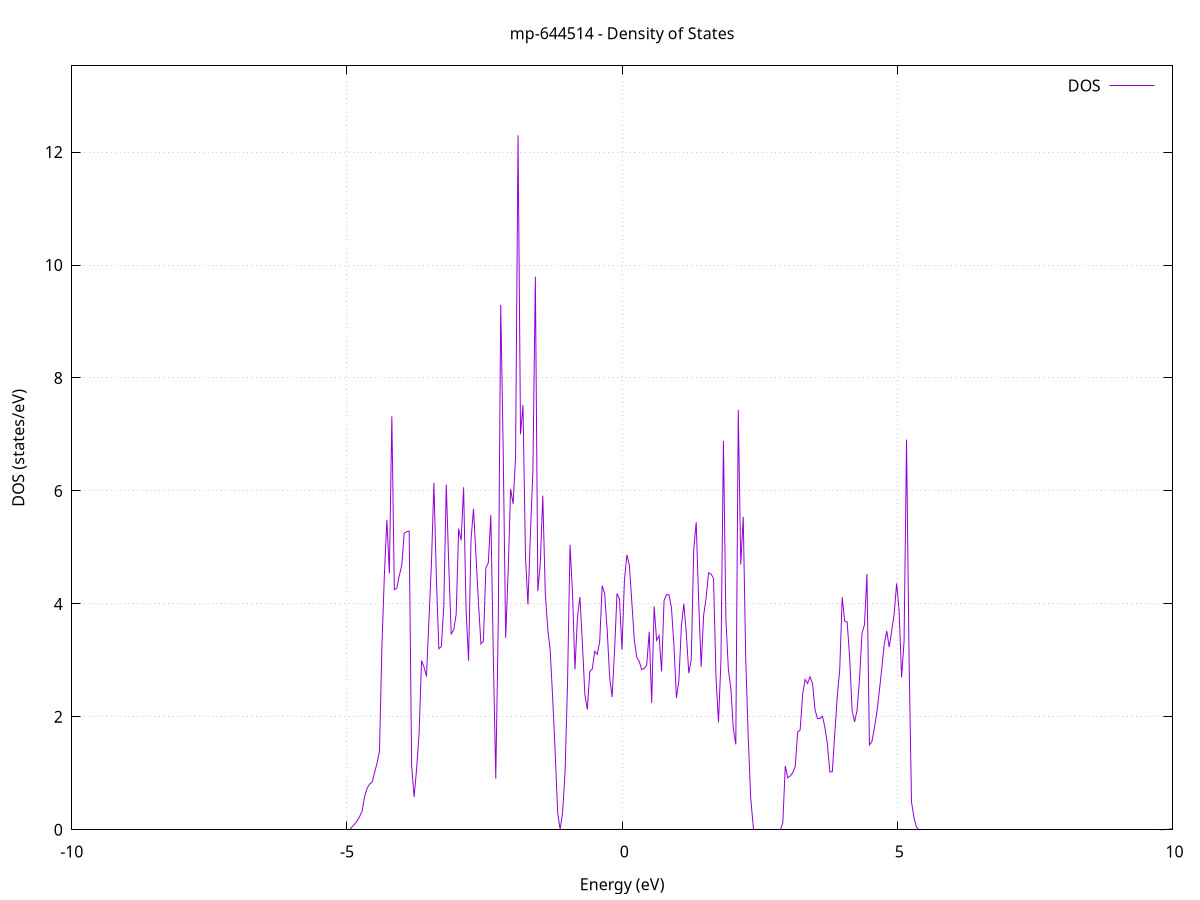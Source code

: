 set title 'mp-644514 - Density of States'
set xlabel 'Energy (eV)'
set ylabel 'DOS (states/eV)'
set grid
set xrange [-10:10]
set yrange [0:13.527]
set xzeroaxis lt -1
set terminal png size 800,600
set output 'mp-644514_dos_gnuplot.png'
plot '-' using 1:2 with lines title 'DOS'
-52.429400 0.000000
-52.384500 0.000000
-52.339500 0.000000
-52.294600 0.000000
-52.249600 0.000000
-52.204600 0.000000
-52.159700 0.000000
-52.114700 0.000000
-52.069700 0.000000
-52.024800 0.000000
-51.979800 0.000000
-51.934900 0.000000
-51.889900 0.000000
-51.844900 0.000000
-51.800000 0.000000
-51.755000 0.000000
-51.710000 0.000000
-51.665100 0.000000
-51.620100 0.000000
-51.575200 0.000000
-51.530200 0.000000
-51.485200 0.000000
-51.440300 0.000000
-51.395300 0.000000
-51.350300 0.000000
-51.305400 0.000000
-51.260400 0.000000
-51.215500 0.000000
-51.170500 0.000000
-51.125500 0.000000
-51.080600 0.000000
-51.035600 0.000000
-50.990600 0.000000
-50.945700 0.000000
-50.900700 0.000000
-50.855800 0.000000
-50.810800 0.000000
-50.765800 0.000000
-50.720900 0.000000
-50.675900 0.000000
-50.630900 0.000000
-50.586000 0.000000
-50.541000 0.000000
-50.496100 0.000000
-50.451100 0.000000
-50.406100 0.000000
-50.361200 0.000000
-50.316200 0.000000
-50.271200 0.000000
-50.226300 0.000000
-50.181300 0.000000
-50.136400 0.000000
-50.091400 0.000000
-50.046400 0.000000
-50.001500 0.000000
-49.956500 0.000000
-49.911500 0.000000
-49.866600 0.000000
-49.821600 0.000000
-49.776700 0.000000
-49.731700 0.000000
-49.686700 0.000000
-49.641800 0.000000
-49.596800 0.000000
-49.551800 0.000000
-49.506900 0.000000
-49.461900 0.000000
-49.417000 0.000000
-49.372000 0.000000
-49.327000 0.000000
-49.282100 0.000000
-49.237100 0.000000
-49.192100 0.000000
-49.147200 0.000000
-49.102200 0.000000
-49.057300 0.000000
-49.012300 0.000000
-48.967300 0.000000
-48.922400 0.000000
-48.877400 0.000000
-48.832400 0.000000
-48.787500 0.000000
-48.742500 0.000000
-48.697600 0.000000
-48.652600 0.000000
-48.607600 0.000000
-48.562700 0.000000
-48.517700 0.000000
-48.472700 0.000000
-48.427800 0.000000
-48.382800 0.000000
-48.337900 9.014100
-48.292900 14.490200
-48.247900 59.432500
-48.203000 136.843500
-48.158000 0.000000
-48.113000 0.000000
-48.068100 0.000000
-48.023100 0.000000
-47.978100 0.000000
-47.933200 0.000000
-47.888200 0.000000
-47.843300 0.000000
-47.798300 0.000000
-47.753300 0.000000
-47.708400 0.000000
-47.663400 0.000000
-47.618400 0.000000
-47.573500 0.000000
-47.528500 0.000000
-47.483600 0.000000
-47.438600 0.000000
-47.393600 0.000000
-47.348700 0.000000
-47.303700 0.000000
-47.258700 0.000000
-47.213800 0.000000
-47.168800 0.000000
-47.123900 0.000000
-47.078900 0.000000
-47.033900 0.000000
-46.989000 0.000000
-46.944000 0.000000
-46.899000 0.000000
-46.854100 0.000000
-46.809100 0.000000
-46.764200 0.000000
-46.719200 0.000000
-46.674200 0.000000
-46.629300 0.000000
-46.584300 0.000000
-46.539300 0.000000
-46.494400 0.000000
-46.449400 0.000000
-46.404500 0.000000
-46.359500 0.000000
-46.314500 0.000000
-46.269600 0.000000
-46.224600 0.000000
-46.179600 0.000000
-46.134700 0.000000
-46.089700 0.000000
-46.044800 0.000000
-45.999800 0.000000
-45.954800 0.000000
-45.909900 0.000000
-45.864900 0.000000
-45.819900 0.000000
-45.775000 0.000000
-45.730000 0.000000
-45.685100 0.000000
-45.640100 0.000000
-45.595100 0.000000
-45.550200 0.000000
-45.505200 0.000000
-45.460200 0.000000
-45.415300 0.000000
-45.370300 0.000000
-45.325400 0.000000
-45.280400 0.000000
-45.235400 0.000000
-45.190500 0.000000
-45.145500 0.000000
-45.100500 0.000000
-45.055600 0.000000
-45.010600 0.000000
-44.965700 0.000000
-44.920700 0.000000
-44.875700 0.000000
-44.830800 0.000000
-44.785800 0.000000
-44.740800 0.000000
-44.695900 0.000000
-44.650900 0.000000
-44.606000 0.000000
-44.561000 0.000000
-44.516000 0.000000
-44.471100 0.000000
-44.426100 0.000000
-44.381100 0.000000
-44.336200 0.000000
-44.291200 0.000000
-44.246300 0.000000
-44.201300 0.000000
-44.156300 0.000000
-44.111400 0.000000
-44.066400 0.000000
-44.021400 0.000000
-43.976500 0.000000
-43.931500 0.000000
-43.886600 0.000000
-43.841600 0.000000
-43.796600 0.000000
-43.751700 0.000000
-43.706700 0.000000
-43.661700 0.000000
-43.616800 0.000000
-43.571800 0.000000
-43.526900 0.000000
-43.481900 0.000000
-43.436900 0.000000
-43.392000 0.000000
-43.347000 0.000000
-43.302000 0.000000
-43.257100 0.000000
-43.212100 0.000000
-43.167200 0.000000
-43.122200 0.000000
-43.077200 0.000000
-43.032300 0.000000
-42.987300 0.000000
-42.942300 0.000000
-42.897400 0.000000
-42.852400 0.000000
-42.807500 0.000000
-42.762500 0.000000
-42.717500 0.000000
-42.672600 0.000000
-42.627600 0.000000
-42.582600 0.000000
-42.537700 0.000000
-42.492700 0.000000
-42.447800 0.000000
-42.402800 0.000000
-42.357800 0.000000
-42.312900 0.000000
-42.267900 0.000000
-42.222900 0.000000
-42.178000 0.000000
-42.133000 0.000000
-42.088000 0.000000
-42.043100 0.000000
-41.998100 0.000000
-41.953200 0.000000
-41.908200 0.000000
-41.863200 0.000000
-41.818300 0.000000
-41.773300 0.000000
-41.728300 0.000000
-41.683400 0.000000
-41.638400 0.000000
-41.593500 0.000000
-41.548500 0.000000
-41.503500 0.000000
-41.458600 0.000000
-41.413600 0.000000
-41.368600 0.000000
-41.323700 0.000000
-41.278700 0.000000
-41.233800 0.000000
-41.188800 0.000000
-41.143800 0.000000
-41.098900 0.000000
-41.053900 0.000000
-41.008900 0.000000
-40.964000 0.000000
-40.919000 0.000000
-40.874100 0.000000
-40.829100 0.000000
-40.784100 0.000000
-40.739200 0.000000
-40.694200 0.000000
-40.649200 0.000000
-40.604300 0.000000
-40.559300 0.000000
-40.514400 0.000000
-40.469400 0.000000
-40.424400 0.000000
-40.379500 0.000000
-40.334500 0.000000
-40.289500 0.000000
-40.244600 0.000000
-40.199600 0.000000
-40.154700 0.000000
-40.109700 0.000000
-40.064700 0.000000
-40.019800 0.000000
-39.974800 0.000000
-39.929800 0.000000
-39.884900 0.000000
-39.839900 0.000000
-39.795000 0.000000
-39.750000 0.000000
-39.705000 0.000000
-39.660100 0.000000
-39.615100 0.000000
-39.570100 0.000000
-39.525200 0.000000
-39.480200 0.000000
-39.435300 0.000000
-39.390300 0.000000
-39.345300 0.000000
-39.300400 0.000000
-39.255400 0.000000
-39.210400 0.000000
-39.165500 0.000000
-39.120500 0.000000
-39.075600 0.000000
-39.030600 0.000000
-38.985600 0.000000
-38.940700 0.000000
-38.895700 0.000000
-38.850700 0.000000
-38.805800 0.000000
-38.760800 0.000000
-38.715900 0.000000
-38.670900 0.000000
-38.625900 0.000000
-38.581000 0.000000
-38.536000 0.000000
-38.491000 0.000000
-38.446100 0.000000
-38.401100 0.000000
-38.356200 0.000000
-38.311200 0.000000
-38.266200 0.000000
-38.221300 0.000000
-38.176300 0.000000
-38.131300 0.000000
-38.086400 0.000000
-38.041400 0.000000
-37.996500 0.000000
-37.951500 0.000000
-37.906500 0.000000
-37.861600 0.000000
-37.816600 0.000000
-37.771600 0.000000
-37.726700 0.000000
-37.681700 0.000000
-37.636800 0.000000
-37.591800 0.000000
-37.546800 0.000000
-37.501900 0.000000
-37.456900 0.000000
-37.411900 0.000000
-37.367000 0.000000
-37.322000 0.000000
-37.277100 0.000000
-37.232100 0.000000
-37.187100 0.000000
-37.142200 0.000000
-37.097200 0.000000
-37.052200 0.000000
-37.007300 0.000000
-36.962300 0.000000
-36.917400 0.000000
-36.872400 0.000000
-36.827400 0.000000
-36.782500 0.000000
-36.737500 0.000000
-36.692500 0.000000
-36.647600 0.000000
-36.602600 0.000000
-36.557700 0.000000
-36.512700 0.000000
-36.467700 0.000000
-36.422800 0.000000
-36.377800 0.000000
-36.332800 0.000000
-36.287900 0.000000
-36.242900 0.000000
-36.198000 0.000000
-36.153000 0.000000
-36.108000 0.000000
-36.063100 0.000000
-36.018100 0.000000
-35.973100 0.000000
-35.928200 0.000000
-35.883200 0.000000
-35.838200 0.000000
-35.793300 0.000000
-35.748300 0.000000
-35.703400 0.000000
-35.658400 0.000000
-35.613400 0.000000
-35.568500 0.000000
-35.523500 0.000000
-35.478500 0.000000
-35.433600 0.000000
-35.388600 0.000000
-35.343700 0.000000
-35.298700 0.000000
-35.253700 0.000000
-35.208800 0.000000
-35.163800 0.000000
-35.118800 0.000000
-35.073900 0.000000
-35.028900 0.000000
-34.984000 0.000000
-34.939000 0.000000
-34.894000 0.000000
-34.849100 0.000000
-34.804100 0.000000
-34.759100 0.000000
-34.714200 0.000000
-34.669200 0.000000
-34.624300 0.000000
-34.579300 0.000000
-34.534300 0.000000
-34.489400 0.000000
-34.444400 0.000000
-34.399400 0.000000
-34.354500 0.000000
-34.309500 0.000000
-34.264600 0.000000
-34.219600 0.000000
-34.174600 0.000000
-34.129700 0.000000
-34.084700 0.000000
-34.039700 0.000000
-33.994800 0.000000
-33.949800 0.000000
-33.904900 0.000000
-33.859900 0.000000
-33.814900 0.000000
-33.770000 0.000000
-33.725000 0.000000
-33.680000 0.000000
-33.635100 0.000000
-33.590100 0.000000
-33.545200 0.000000
-33.500200 0.000000
-33.455200 0.000000
-33.410300 0.000000
-33.365300 0.000000
-33.320300 0.000000
-33.275400 0.000000
-33.230400 0.000000
-33.185500 0.000000
-33.140500 0.000000
-33.095500 0.000000
-33.050600 0.000000
-33.005600 0.000000
-32.960600 0.000000
-32.915700 0.000000
-32.870700 0.000000
-32.825800 0.000000
-32.780800 0.000000
-32.735800 0.000000
-32.690900 0.000000
-32.645900 0.000000
-32.600900 0.000000
-32.556000 0.000000
-32.511000 0.000000
-32.466100 0.000000
-32.421100 0.000000
-32.376100 0.000000
-32.331200 0.000000
-32.286200 0.000000
-32.241200 0.000000
-32.196300 0.000000
-32.151300 0.000000
-32.106400 0.000000
-32.061400 0.000000
-32.016400 0.000000
-31.971500 0.000000
-31.926500 0.000000
-31.881500 0.000000
-31.836600 0.000000
-31.791600 0.000000
-31.746700 0.000000
-31.701700 0.000000
-31.656700 0.000000
-31.611800 0.000000
-31.566800 0.000000
-31.521800 0.000000
-31.476900 0.000000
-31.431900 0.000000
-31.387000 0.000000
-31.342000 0.000000
-31.297000 0.000000
-31.252100 0.000000
-31.207100 0.000000
-31.162100 0.000000
-31.117200 0.000000
-31.072200 0.000000
-31.027300 0.000000
-30.982300 0.000000
-30.937300 0.000000
-30.892400 0.000000
-30.847400 0.000000
-30.802400 0.000000
-30.757500 0.000000
-30.712500 0.000000
-30.667600 0.000000
-30.622600 0.000000
-30.577600 0.000000
-30.532700 0.000000
-30.487700 0.000000
-30.442700 0.000000
-30.397800 0.000000
-30.352800 0.000000
-30.307900 0.000000
-30.262900 0.000000
-30.217900 0.000000
-30.173000 0.000000
-30.128000 0.000000
-30.083000 0.000000
-30.038100 0.000000
-29.993100 0.000000
-29.948100 0.000000
-29.903200 0.000000
-29.858200 0.000000
-29.813300 0.000000
-29.768300 0.000000
-29.723300 0.000000
-29.678400 0.000000
-29.633400 0.000000
-29.588400 0.000000
-29.543500 0.000000
-29.498500 0.000000
-29.453600 0.000000
-29.408600 0.000000
-29.363600 0.000000
-29.318700 0.000000
-29.273700 0.000000
-29.228700 0.000000
-29.183800 0.000000
-29.138800 0.000000
-29.093900 0.000000
-29.048900 0.000000
-29.003900 0.000000
-28.959000 0.000000
-28.914000 0.000000
-28.869000 0.000000
-28.824100 0.000000
-28.779100 0.000000
-28.734200 0.000000
-28.689200 0.000000
-28.644200 0.000000
-28.599300 0.000000
-28.554300 0.000000
-28.509300 0.000000
-28.464400 0.000000
-28.419400 0.000000
-28.374500 0.000000
-28.329500 0.000000
-28.284500 0.000000
-28.239600 0.000000
-28.194600 0.000000
-28.149600 0.000000
-28.104700 0.000000
-28.059700 0.000000
-28.014800 0.000000
-27.969800 0.000000
-27.924800 0.000000
-27.879900 0.000000
-27.834900 0.000000
-27.789900 0.000000
-27.745000 0.000000
-27.700000 0.000000
-27.655100 0.000000
-27.610100 0.000000
-27.565100 0.000000
-27.520200 0.000000
-27.475200 0.000000
-27.430200 0.000000
-27.385300 0.000000
-27.340300 0.000000
-27.295400 0.000000
-27.250400 0.000000
-27.205400 0.000000
-27.160500 0.000000
-27.115500 0.000000
-27.070500 0.000000
-27.025600 0.000000
-26.980600 0.000000
-26.935700 0.000000
-26.890700 0.000000
-26.845700 0.000000
-26.800800 0.000000
-26.755800 0.000000
-26.710800 0.000000
-26.665900 0.000000
-26.620900 0.000000
-26.576000 0.000000
-26.531000 0.000000
-26.486000 0.000000
-26.441100 0.000000
-26.396100 0.000000
-26.351100 0.000000
-26.306200 0.000000
-26.261200 0.000000
-26.216300 0.000000
-26.171300 0.000000
-26.126300 0.000000
-26.081400 0.000000
-26.036400 0.000000
-25.991400 0.000000
-25.946500 0.000000
-25.901500 0.000000
-25.856600 0.000000
-25.811600 0.000000
-25.766600 0.000000
-25.721700 0.000000
-25.676700 0.000000
-25.631700 0.000000
-25.586800 0.000000
-25.541800 0.000000
-25.496900 0.000000
-25.451900 0.000000
-25.406900 0.000000
-25.362000 0.000000
-25.317000 0.000000
-25.272000 0.000000
-25.227100 0.000000
-25.182100 0.000000
-25.137200 0.000000
-25.092200 0.000000
-25.047200 0.000000
-25.002300 0.000000
-24.957300 0.000000
-24.912300 0.000000
-24.867400 0.000000
-24.822400 0.000000
-24.777500 0.000000
-24.732500 0.000000
-24.687500 0.000000
-24.642600 0.000000
-24.597600 0.000000
-24.552600 0.000000
-24.507700 0.000000
-24.462700 0.000000
-24.417800 0.000000
-24.372800 0.000000
-24.327800 0.000000
-24.282900 0.000000
-24.237900 0.000000
-24.192900 0.000000
-24.148000 0.000000
-24.103000 0.000000
-24.058000 0.000000
-24.013100 0.000000
-23.968100 0.000000
-23.923200 0.000000
-23.878200 0.000000
-23.833200 0.000000
-23.788300 0.000000
-23.743300 0.000000
-23.698300 0.000000
-23.653400 0.000000
-23.608400 0.000000
-23.563500 0.000000
-23.518500 0.000000
-23.473500 0.000000
-23.428600 0.000000
-23.383600 0.000000
-23.338600 0.000000
-23.293700 0.000000
-23.248700 0.000000
-23.203800 0.000000
-23.158800 0.000000
-23.113800 0.000000
-23.068900 0.000000
-23.023900 0.000000
-22.978900 0.000000
-22.934000 0.000000
-22.889000 0.000000
-22.844100 0.000000
-22.799100 0.000000
-22.754100 0.000000
-22.709200 0.000000
-22.664200 0.000000
-22.619200 0.000000
-22.574300 0.000000
-22.529300 0.000000
-22.484400 0.000000
-22.439400 0.000000
-22.394400 0.000000
-22.349500 0.000000
-22.304500 0.000000
-22.259500 0.000000
-22.214600 0.000000
-22.169600 0.000000
-22.124700 0.000000
-22.079700 0.000000
-22.034700 0.000000
-21.989800 0.000000
-21.944800 0.000000
-21.899800 0.000000
-21.854900 0.000000
-21.809900 0.000000
-21.765000 0.000000
-21.720000 0.000000
-21.675000 0.000000
-21.630100 0.000000
-21.585100 0.000000
-21.540100 0.000000
-21.495200 0.000000
-21.450200 0.000000
-21.405300 0.000000
-21.360300 0.000000
-21.315300 0.000000
-21.270400 0.000000
-21.225400 0.000000
-21.180400 0.000000
-21.135500 0.000000
-21.090500 0.000000
-21.045600 0.000000
-21.000600 0.000000
-20.955600 0.000000
-20.910700 0.000000
-20.865700 0.000000
-20.820700 0.000000
-20.775800 0.000000
-20.730800 0.000000
-20.685900 0.000000
-20.640900 0.000000
-20.595900 0.000000
-20.551000 0.000000
-20.506000 0.000000
-20.461000 0.000000
-20.416100 0.000000
-20.371100 0.000000
-20.326200 0.000000
-20.281200 0.000000
-20.236200 0.000000
-20.191300 0.000000
-20.146300 0.000000
-20.101300 0.000000
-20.056400 0.000000
-20.011400 0.000000
-19.966500 0.000000
-19.921500 0.000000
-19.876500 0.000000
-19.831600 0.000000
-19.786600 0.000000
-19.741600 0.000000
-19.696700 0.000000
-19.651700 0.000000
-19.606800 0.000000
-19.561800 0.000000
-19.516800 0.000000
-19.471900 0.000000
-19.426900 0.000000
-19.381900 0.000000
-19.337000 0.000000
-19.292000 0.000000
-19.247100 0.000000
-19.202100 0.000000
-19.157100 0.000000
-19.112200 0.000000
-19.067200 0.000000
-19.022200 0.000000
-18.977300 0.000000
-18.932300 0.000000
-18.887400 0.000000
-18.842400 0.000000
-18.797400 0.000000
-18.752500 0.000000
-18.707500 0.000000
-18.662500 0.000000
-18.617600 0.000000
-18.572600 0.000000
-18.527700 0.000000
-18.482700 0.000000
-18.437700 0.000000
-18.392800 0.000000
-18.347800 0.000000
-18.302800 0.000000
-18.257900 0.000000
-18.212900 0.000000
-18.167900 0.000000
-18.123000 0.000000
-18.078000 0.000000
-18.033100 0.000000
-17.988100 0.000000
-17.943100 0.000000
-17.898200 0.000000
-17.853200 0.000000
-17.808200 0.000000
-17.763300 0.000000
-17.718300 0.000000
-17.673400 0.000000
-17.628400 0.000000
-17.583400 0.000000
-17.538500 0.000000
-17.493500 0.000000
-17.448500 0.000000
-17.403600 0.000000
-17.358600 0.000000
-17.313700 0.000000
-17.268700 0.000000
-17.223700 0.000000
-17.178800 0.000000
-17.133800 0.000000
-17.088800 0.000000
-17.043900 0.000000
-16.998900 0.000000
-16.954000 0.000000
-16.909000 0.000000
-16.864000 0.000000
-16.819100 0.000000
-16.774100 0.000000
-16.729100 0.000000
-16.684200 0.000000
-16.639200 0.000000
-16.594300 0.000000
-16.549300 0.000000
-16.504300 0.000000
-16.459400 0.025200
-16.414400 0.127700
-16.369400 0.222300
-16.324500 0.329300
-16.279500 0.445000
-16.234600 0.623300
-16.189600 0.770800
-16.144600 0.947400
-16.099700 1.113000
-16.054700 1.186100
-16.009700 1.124200
-15.964800 1.050300
-15.919800 1.062400
-15.874900 1.031500
-15.829900 0.990100
-15.784900 0.941400
-15.740000 1.022200
-15.695000 1.119300
-15.650000 1.248800
-15.605100 1.502300
-15.560100 1.745600
-15.515200 1.843500
-15.470200 1.897700
-15.425200 1.903800
-15.380300 1.895300
-15.335300 2.935300
-15.290300 2.789500
-15.245400 2.356600
-15.200400 1.920000
-15.155500 1.949000
-15.110500 2.219200
-15.065500 2.750800
-15.020600 3.460900
-14.975600 3.690000
-14.930600 3.922800
-14.885700 2.692900
-14.840700 4.169700
-14.795800 0.837300
-14.750800 2.692300
-14.705800 6.855200
-14.660900 12.521600
-14.615900 13.102800
-14.570900 12.263000
-14.526000 10.369900
-14.481000 4.728000
-14.436100 2.267200
-14.391100 0.498600
-14.346100 0.000000
-14.301200 0.000000
-14.256200 0.000000
-14.211200 0.000000
-14.166300 0.000000
-14.121300 0.000000
-14.076400 0.000000
-14.031400 0.000000
-13.986400 0.000000
-13.941500 0.000000
-13.896500 0.000000
-13.851500 0.000000
-13.806600 0.000000
-13.761600 0.000000
-13.716700 0.000000
-13.671700 0.000000
-13.626700 0.000000
-13.581800 0.000000
-13.536800 0.000000
-13.491800 0.000000
-13.446900 0.000000
-13.401900 0.000000
-13.357000 0.000000
-13.312000 0.000000
-13.267000 0.000000
-13.222100 0.000000
-13.177100 0.000000
-13.132100 0.000000
-13.087200 0.000000
-13.042200 0.000000
-12.997300 0.000000
-12.952300 0.000000
-12.907300 0.000000
-12.862400 0.000000
-12.817400 0.000000
-12.772400 0.000000
-12.727500 0.000000
-12.682500 0.000000
-12.637600 0.000000
-12.592600 0.000000
-12.547600 0.000000
-12.502700 0.000000
-12.457700 0.000000
-12.412700 0.000000
-12.367800 0.000000
-12.322800 0.000000
-12.277900 0.000000
-12.232900 0.000000
-12.187900 0.000000
-12.143000 0.000000
-12.098000 0.000000
-12.053000 0.000000
-12.008100 0.000000
-11.963100 0.000000
-11.918100 0.000000
-11.873200 0.000000
-11.828200 0.000000
-11.783300 0.000000
-11.738300 0.000000
-11.693300 0.000000
-11.648400 0.000000
-11.603400 0.000000
-11.558400 0.000000
-11.513500 0.000000
-11.468500 0.000000
-11.423600 0.000000
-11.378600 0.000000
-11.333600 0.000000
-11.288700 0.000000
-11.243700 0.000000
-11.198700 0.000000
-11.153800 0.000000
-11.108800 0.000000
-11.063900 0.000000
-11.018900 0.000000
-10.973900 0.000000
-10.929000 0.000000
-10.884000 0.000000
-10.839000 0.000000
-10.794100 0.000000
-10.749100 0.000000
-10.704200 0.000000
-10.659200 0.000000
-10.614200 0.000000
-10.569300 0.000000
-10.524300 0.000000
-10.479300 0.000000
-10.434400 0.000000
-10.389400 0.000000
-10.344500 0.000000
-10.299500 0.000000
-10.254500 0.000000
-10.209600 0.000000
-10.164600 0.000000
-10.119600 0.000000
-10.074700 0.000000
-10.029700 0.000000
-9.984800 0.000000
-9.939800 0.000000
-9.894800 0.000000
-9.849900 0.000000
-9.804900 0.000000
-9.759900 0.000000
-9.715000 0.000000
-9.670000 0.000000
-9.625100 0.000000
-9.580100 0.000000
-9.535100 0.000000
-9.490200 0.000000
-9.445200 0.000000
-9.400200 0.000000
-9.355300 0.000000
-9.310300 0.000000
-9.265400 0.000000
-9.220400 0.000000
-9.175400 0.000000
-9.130500 0.000000
-9.085500 0.000000
-9.040500 0.000000
-8.995600 0.000000
-8.950600 0.000000
-8.905700 0.000000
-8.860700 0.000000
-8.815700 0.000000
-8.770800 0.000000
-8.725800 0.000000
-8.680800 0.000000
-8.635900 0.000000
-8.590900 0.000000
-8.546000 0.000000
-8.501000 0.000000
-8.456000 0.000000
-8.411100 0.000000
-8.366100 0.000000
-8.321100 0.000000
-8.276200 0.000000
-8.231200 0.000000
-8.186300 0.000000
-8.141300 0.000000
-8.096300 0.000000
-8.051400 0.000000
-8.006400 0.000000
-7.961400 0.000000
-7.916500 0.000000
-7.871500 0.000000
-7.826600 0.000000
-7.781600 0.000000
-7.736600 0.000000
-7.691700 0.000000
-7.646700 0.000000
-7.601700 0.000000
-7.556800 0.000000
-7.511800 0.000000
-7.466900 0.000000
-7.421900 0.000000
-7.376900 0.000000
-7.332000 0.000000
-7.287000 0.000000
-7.242000 0.000000
-7.197100 0.000000
-7.152100 0.000000
-7.107200 0.000000
-7.062200 0.000000
-7.017200 0.000000
-6.972300 0.000000
-6.927300 0.000000
-6.882300 0.000000
-6.837400 0.000000
-6.792400 0.000000
-6.747500 0.000000
-6.702500 0.000000
-6.657500 0.000000
-6.612600 0.000000
-6.567600 0.000000
-6.522600 0.000000
-6.477700 0.000000
-6.432700 0.000000
-6.387800 0.000000
-6.342800 0.000000
-6.297800 0.000000
-6.252900 0.000000
-6.207900 0.000000
-6.162900 0.000000
-6.118000 0.000000
-6.073000 0.000000
-6.028000 0.000000
-5.983100 0.000000
-5.938100 0.000000
-5.893200 0.000000
-5.848200 0.000000
-5.803200 0.000000
-5.758300 0.000000
-5.713300 0.000000
-5.668300 0.000000
-5.623400 0.000000
-5.578400 0.000000
-5.533500 0.000000
-5.488500 0.000000
-5.443500 0.000000
-5.398600 0.000000
-5.353600 0.000000
-5.308600 0.000000
-5.263700 0.000000
-5.218700 0.000000
-5.173800 0.000000
-5.128800 0.000000
-5.083800 0.000000
-5.038900 0.000000
-4.993900 0.000000
-4.948900 0.001700
-4.904000 0.057400
-4.859000 0.103400
-4.814100 0.161100
-4.769100 0.234800
-4.724100 0.333400
-4.679200 0.587200
-4.634200 0.733800
-4.589200 0.809300
-4.544300 0.841300
-4.499300 1.008900
-4.454400 1.177800
-4.409400 1.387800
-4.364400 3.272600
-4.319500 4.532600
-4.274500 5.488100
-4.229500 4.540100
-4.184600 7.321400
-4.139600 4.251000
-4.094700 4.276200
-4.049700 4.498800
-4.004700 4.683300
-3.959800 5.251500
-3.914800 5.279400
-3.869800 5.287900
-3.824900 1.131000
-3.779900 0.582200
-3.735000 1.071400
-3.690000 1.695800
-3.645000 2.995700
-3.600100 2.882100
-3.555100 2.716400
-3.510100 3.726300
-3.465200 4.708200
-3.420200 6.142000
-3.375300 4.453000
-3.330300 3.206000
-3.285300 3.244400
-3.240400 3.970900
-3.195400 6.111500
-3.150400 4.688100
-3.105500 3.470300
-3.060500 3.537200
-3.015600 3.815700
-2.970600 5.332700
-2.925600 5.122900
-2.880700 6.063400
-2.835700 3.890000
-2.790700 2.994500
-2.745800 5.139900
-2.700800 5.681800
-2.655900 4.851900
-2.610900 4.025700
-2.565900 3.291300
-2.521000 3.341100
-2.476000 4.637500
-2.431000 4.731000
-2.386100 5.572200
-2.341100 3.089800
-2.296200 0.907900
-2.251200 3.642000
-2.206200 9.294300
-2.161300 6.726200
-2.116300 3.398800
-2.071300 4.562500
-2.026400 6.033900
-1.981400 5.771000
-1.936500 6.599000
-1.891500 12.297100
-1.846500 7.003200
-1.801600 7.521500
-1.756600 4.841100
-1.711600 3.988400
-1.666700 5.238800
-1.621700 6.356100
-1.576800 9.793700
-1.531800 4.226800
-1.486800 4.725200
-1.441900 5.917000
-1.396900 4.200400
-1.351900 3.559300
-1.307000 3.169300
-1.262000 2.329800
-1.217100 1.375100
-1.172100 0.310900
-1.127100 0.006700
-1.082200 0.298300
-1.037200 1.024500
-0.992200 2.592300
-0.947300 5.046400
-0.902300 4.204600
-0.857400 2.838700
-0.812400 3.760700
-0.767400 4.122600
-0.722500 3.310400
-0.677500 2.397000
-0.632500 2.129400
-0.587600 2.802300
-0.542600 2.848200
-0.497700 3.161900
-0.452700 3.106300
-0.407700 3.332100
-0.362800 4.324300
-0.317800 4.178800
-0.272800 3.553900
-0.227900 2.714000
-0.182900 2.351600
-0.137900 3.172300
-0.093000 4.185400
-0.048000 4.082800
-0.003100 3.190000
0.041900 4.426800
0.086900 4.869900
0.131800 4.678100
0.176800 4.020500
0.221800 3.351800
0.266700 3.052600
0.311700 2.976100
0.356600 2.836300
0.401600 2.857300
0.446600 2.915400
0.491500 3.506900
0.536500 2.248500
0.581500 3.955100
0.626400 3.353400
0.671400 3.439800
0.716300 2.802500
0.761300 4.057000
0.806300 4.163400
0.851200 4.160200
0.896200 3.930400
0.941200 3.261700
0.986100 2.335400
1.031100 2.641500
1.076000 3.602700
1.121000 4.000400
1.166000 3.477400
1.210900 2.772000
1.255900 3.011400
1.300900 4.960100
1.345800 5.445700
1.390800 4.038200
1.435700 2.886900
1.480700 3.798700
1.525700 4.107600
1.570600 4.549200
1.615600 4.528700
1.660600 4.451700
1.705500 2.702300
1.750500 1.900900
1.795400 2.997800
1.840400 6.887100
1.885400 3.725000
1.930300 2.837800
1.975300 2.498200
2.020300 1.787600
2.065200 1.511800
2.110200 7.430500
2.155100 4.697600
2.200100 5.541800
2.245100 3.048700
2.290000 1.665700
2.335000 0.572600
2.380000 0.000000
2.424900 0.000000
2.469900 0.000000
2.514800 0.000000
2.559800 0.000000
2.604800 0.000000
2.649700 0.000000
2.694700 0.000000
2.739700 0.000000
2.784600 0.000000
2.829600 0.000000
2.874500 0.000000
2.919500 0.128800
2.964500 1.131500
3.009400 0.918600
3.054400 0.953400
3.099400 1.010300
3.144300 1.118700
3.189300 1.728800
3.234200 1.767900
3.279200 2.391800
3.324200 2.660900
3.369100 2.590500
3.414100 2.709500
3.459100 2.591600
3.504000 2.130100
3.549000 1.970800
3.593900 1.968300
3.638900 2.012500
3.683900 1.814200
3.728800 1.522000
3.773800 1.022100
3.818800 1.028900
3.863700 1.705200
3.908700 2.362900
3.953600 2.838600
3.998600 4.118400
4.043600 3.696800
4.088500 3.678500
4.133500 3.059400
4.178500 2.113900
4.223400 1.910300
4.268400 2.114900
4.313300 2.671400
4.358300 3.479800
4.403300 3.630900
4.448200 4.531700
4.493200 1.502700
4.538200 1.562200
4.583100 1.799300
4.628100 2.080500
4.673000 2.453800
4.718000 2.865500
4.763000 3.284800
4.807900 3.522300
4.852900 3.232700
4.897900 3.528300
4.942800 3.821500
4.987800 4.363200
5.032700 3.876400
5.077700 2.700400
5.122700 3.337200
5.167600 6.908700
5.212600 3.084300
5.257600 0.493700
5.302500 0.214400
5.347500 0.048300
5.392400 0.000800
5.437400 0.000000
5.482400 0.000000
5.527300 0.000000
5.572300 0.000000
5.617300 0.000000
5.662200 0.000000
5.707200 0.000000
5.752100 0.000000
5.797100 0.000000
5.842100 0.000000
5.887000 0.000000
5.932000 0.000000
5.977000 0.000000
6.021900 0.000000
6.066900 0.000000
6.111900 0.000000
6.156800 0.000000
6.201800 0.000000
6.246700 0.000000
6.291700 0.000000
6.336700 0.000000
6.381600 0.000000
6.426600 0.000000
6.471600 0.000000
6.516500 0.000000
6.561500 0.000000
6.606400 0.000000
6.651400 0.000000
6.696400 0.000000
6.741300 0.000000
6.786300 0.000000
6.831300 0.000000
6.876200 0.000000
6.921200 0.000000
6.966100 0.000000
7.011100 0.000000
7.056100 0.000000
7.101000 0.000000
7.146000 0.000000
7.191000 0.000000
7.235900 0.000000
7.280900 0.000000
7.325800 0.000000
7.370800 0.000000
7.415800 0.000000
7.460700 0.000000
7.505700 0.000000
7.550700 0.000000
7.595600 0.000000
7.640600 0.000000
7.685500 0.000000
7.730500 0.000000
7.775500 0.000000
7.820400 0.000000
7.865400 0.000000
7.910400 0.000000
7.955300 0.000000
8.000300 0.000000
8.045200 0.000000
8.090200 0.000000
8.135200 0.000000
8.180100 0.000000
8.225100 0.000000
8.270100 0.000000
8.315000 0.000000
8.360000 0.000000
8.404900 0.000000
8.449900 0.000000
8.494900 0.000000
8.539800 0.000000
8.584800 0.000000
8.629800 0.000000
8.674700 0.000000
8.719700 0.000000
8.764600 0.000000
8.809600 0.000000
8.854600 0.000000
8.899500 0.000000
8.944500 0.000000
8.989500 0.000000
9.034400 0.000000
9.079400 0.000000
9.124300 0.000000
9.169300 0.000000
9.214300 0.000000
9.259200 0.000000
9.304200 0.000000
9.349200 0.000000
9.394100 0.000000
9.439100 0.000000
9.484000 0.000000
9.529000 0.000000
9.574000 0.000000
9.618900 0.000000
9.663900 0.000000
9.708900 0.000000
9.753800 0.000000
9.798800 0.000600
9.843700 0.002600
9.888700 0.005900
9.933700 0.010500
9.978600 0.016400
10.023600 0.022800
10.068600 0.029100
10.113500 0.035000
10.158500 0.040700
10.203400 0.046200
10.248400 0.051700
10.293400 0.057400
10.338300 0.063300
10.383300 0.069500
10.428300 0.075900
10.473200 0.082600
10.518200 0.089500
10.563100 0.096700
10.608100 0.103900
10.653100 0.111300
10.698000 0.121300
10.743000 0.131400
10.788000 0.141400
10.832900 0.150500
10.877900 0.158500
10.922800 0.165600
10.967800 0.172800
11.012800 0.179900
11.057700 0.187000
11.102700 0.193400
11.147700 0.197700
11.192600 0.201800
11.237600 0.205700
11.282500 0.210000
11.327500 0.214200
11.372500 0.218100
11.417400 0.221700
11.462400 0.225200
11.507400 0.228800
11.552300 0.240900
11.597300 0.254700
11.642200 0.266300
11.687200 0.277000
11.732200 0.286900
11.777100 0.296400
11.822100 0.305900
11.867100 0.315600
11.912000 0.325400
11.957000 0.335400
12.002000 0.345500
12.046900 0.355500
12.091900 0.365300
12.136800 0.374500
12.181800 0.383500
12.226800 0.392300
12.271700 0.401100
12.316700 0.410900
12.361700 0.422300
12.406600 0.435400
12.451600 0.450300
12.496500 0.467100
12.541500 0.485700
12.586500 0.504000
12.631400 0.522700
12.676400 0.541800
12.721400 0.561100
12.766300 0.591700
12.811300 0.611600
12.856200 0.632100
12.901200 0.650100
12.946200 0.661900
12.991100 0.668900
13.036100 0.674900
13.081100 0.680000
13.126000 0.683900
13.171000 0.688600
13.215900 0.707200
13.260900 0.732300
13.305900 0.768100
13.350800 0.824700
13.395800 0.881400
13.440800 0.936900
13.485700 0.985700
13.530700 1.213100
13.575600 1.653100
13.620600 1.957000
13.665600 1.680900
13.710500 1.632800
13.755500 1.561800
13.800500 1.481800
13.845400 1.425900
13.890400 1.403800
13.935300 1.399400
13.980300 1.375400
14.025300 1.308800
14.070200 1.266600
14.115200 1.290800
14.160200 1.358800
14.205100 1.543000
14.250100 1.723000
14.295000 1.774500
14.340000 1.842700
14.385000 1.819100
14.429900 1.755300
14.474900 1.761600
14.519900 1.832500
14.564800 1.764600
14.609800 1.594900
14.654700 1.499900
14.699700 1.401200
14.744700 1.349900
14.789600 1.311600
14.834600 1.287800
14.879600 1.278700
14.924500 1.276200
14.969500 1.282700
15.014400 1.310000
15.059400 1.358300
15.104400 1.443500
15.149300 1.579100
15.194300 1.696200
15.239300 1.830100
15.284200 1.838000
15.329200 1.802200
15.374100 1.777700
15.419100 1.800900
15.464100 1.839400
15.509000 1.726500
15.554000 1.699000
15.599000 2.012600
15.643900 1.976300
15.688900 2.056400
15.733800 2.060400
15.778800 1.994900
15.823800 1.841300
15.868700 1.491500
15.913700 1.437800
15.958700 1.460900
16.003600 1.460400
16.048600 1.427600
16.093500 1.383300
16.138500 1.295300
16.183500 1.248100
16.228400 1.208800
16.273400 1.152100
16.318400 1.119300
16.363300 1.126600
16.408300 1.067400
16.453200 1.000300
16.498200 0.730200
16.543200 0.545800
16.588100 0.531300
16.633100 0.621900
16.678100 0.779400
16.723000 0.810800
16.768000 0.646100
16.812900 0.014600
16.857900 0.000000
16.902900 1.077400
16.947800 2.137200
16.992800 2.914200
17.037800 4.475800
17.082700 5.995200
17.127700 4.347100
17.172600 3.212300
17.217600 3.403000
17.262600 4.423100
17.307500 2.381200
17.352500 3.268300
17.397500 3.559800
17.442400 3.104800
17.487400 3.539900
17.532300 2.871300
17.577300 2.717300
17.622300 2.720400
17.667200 2.226400
17.712200 2.211400
17.757200 3.078300
17.802100 2.912100
17.847100 2.618100
17.892100 1.990200
17.937000 2.654800
17.982000 3.075000
18.026900 3.772800
18.071900 3.953300
18.116900 3.361700
18.161800 2.709900
18.206800 2.299600
18.251800 2.236200
18.296700 2.256100
18.341700 2.435000
18.386600 2.623600
18.431600 2.674200
18.476600 2.415000
18.521500 3.904500
18.566500 4.121700
18.611500 3.445800
18.656400 2.348300
18.701400 2.258800
18.746300 2.314600
18.791300 2.567800
18.836300 2.985300
18.881200 2.660500
18.926200 2.603900
18.971200 2.524200
19.016100 2.444400
19.061100 1.994900
19.106000 1.838800
19.151000 1.770900
19.196000 1.743100
19.240900 1.728600
19.285900 1.716600
19.330900 1.960300
19.375800 2.136000
19.420800 1.806300
19.465700 1.629900
19.510700 1.611300
19.555700 1.599400
19.600600 1.617000
19.645600 1.628500
19.690600 1.613500
19.735500 1.570900
19.780500 1.516500
19.825400 1.540200
19.870400 1.597200
19.915400 1.679600
19.960300 1.518800
20.005300 1.410300
20.050300 1.343600
20.095200 1.290000
20.140200 1.279000
20.185100 1.307000
20.230100 1.561600
20.275100 1.745300
20.320000 1.707300
20.365000 1.719000
20.410000 1.714400
20.454900 1.611100
20.499900 1.566300
20.544800 1.497500
20.589800 1.454500
20.634800 1.452000
20.679700 1.448700
20.724700 1.458700
20.769700 1.460000
20.814600 1.459900
20.859600 1.450500
20.904500 1.422100
20.949500 1.437800
20.994500 1.478900
21.039400 1.518000
21.084400 1.550100
21.129400 1.586600
21.174300 1.639000
21.219300 1.587400
21.264200 1.482900
21.309200 1.392300
21.354200 1.363900
21.399100 1.379700
21.444100 1.482300
21.489100 1.849900
21.534000 2.428100
21.579000 2.982100
21.623900 2.445600
21.668900 2.255600
21.713900 1.950500
21.758800 1.659200
21.803800 1.576000
21.848800 1.554200
21.893700 1.581000
21.938700 1.614000
21.983600 1.646200
22.028600 1.708000
22.073600 1.776100
22.118500 1.714300
22.163500 1.601500
22.208500 1.490900
22.253400 1.439700
22.298400 1.385300
22.343300 1.334900
22.388300 1.293200
22.433300 1.256100
22.478200 1.200000
22.523200 1.171500
22.568200 1.165900
22.613100 1.183100
22.658100 1.201700
22.703000 1.209900
22.748000 1.216000
22.793000 1.266100
22.837900 1.299100
22.882900 1.311800
22.927900 1.353500
22.972800 1.287900
23.017800 1.186000
23.062700 1.026400
23.107700 0.921800
23.152700 0.872600
23.197600 0.821100
23.242600 0.768300
23.287600 0.711000
23.332500 0.714800
23.377500 0.739100
23.422400 0.767700
23.467400 0.800200
23.512400 0.901100
23.557300 1.032000
23.602300 1.162700
23.647300 1.241200
23.692200 1.325400
23.737200 1.467000
23.782200 1.543300
23.827100 1.544700
23.872100 1.485800
23.917000 1.493900
23.962000 1.510700
24.007000 1.495300
24.051900 1.525100
24.096900 1.591300
24.141900 1.774100
24.186800 1.819300
24.231800 1.638200
24.276700 1.442600
24.321700 1.313800
24.366700 1.150300
24.411600 1.169500
24.456600 1.265200
24.501600 1.404200
24.546500 1.510900
24.591500 1.646200
24.636400 1.806300
24.681400 1.994900
24.726400 2.196800
24.771300 2.320100
24.816300 2.222600
24.861300 1.705100
24.906200 1.523800
24.951200 1.338800
24.996100 1.245700
25.041100 1.206600
25.086100 1.180900
25.131000 1.213500
25.176000 1.248500
25.221000 1.266800
25.265900 1.304600
25.310900 1.326300
25.355800 1.341700
25.400800 1.399700
25.445800 1.450900
25.490700 1.528600
25.535700 1.659800
25.580700 1.817300
25.625600 1.869900
25.670600 1.717500
25.715500 1.676900
25.760500 1.687300
25.805500 1.832700
25.850400 1.982300
25.895400 2.180600
25.940400 1.905400
25.985300 1.679800
26.030300 1.627800
26.075200 1.936200
26.120200 2.142600
26.165200 1.890000
26.210100 1.892400
26.255100 1.879100
26.300100 1.779200
26.345000 1.625200
26.390000 1.904200
26.434900 1.902800
26.479900 1.592100
26.524900 1.477100
26.569800 1.451600
26.614800 1.491700
26.659800 1.530600
26.704700 1.578900
26.749700 1.609300
26.794600 1.601400
26.839600 1.588200
26.884600 1.542400
26.929500 1.500300
26.974500 1.448600
27.019500 1.377700
27.064400 1.311300
27.109400 1.387200
27.154300 1.491400
27.199300 1.473400
27.244300 1.471200
27.289200 1.394600
27.334200 1.221600
27.379200 1.185100
27.424100 1.308900
27.469100 1.424600
27.514000 1.498400
27.559000 1.598100
27.604000 1.668100
27.648900 1.689600
27.693900 1.592300
27.738900 1.582600
27.783800 1.638700
27.828800 1.736300
27.873700 1.756600
27.918700 1.621400
27.963700 1.530600
28.008600 1.458000
28.053600 1.391800
28.098600 1.362600
28.143500 1.406100
28.188500 1.470000
28.233400 1.425000
28.278400 1.262100
28.323400 1.295500
28.368300 1.284900
28.413300 1.302500
28.458300 1.541900
28.503200 1.934600
28.548200 1.984500
28.593100 2.001600
28.638100 2.081800
28.683100 2.063900
28.728000 1.951500
28.773000 1.920600
28.818000 1.939100
28.862900 1.859500
28.907900 1.920000
28.952800 2.059400
28.997800 2.125000
29.042800 2.263400
29.087700 2.369800
29.132700 2.382000
29.177700 2.170900
29.222600 1.842700
29.267600 1.673100
29.312500 1.877500
29.357500 2.440900
29.402500 2.003800
29.447400 2.026200
29.492400 2.050300
29.537400 2.042500
29.582300 2.271700
29.627300 2.423100
29.672200 2.232600
29.717200 1.881600
29.762200 1.693700
29.807100 1.605700
29.852100 1.550000
29.897100 1.544800
29.942000 1.595500
29.987000 1.668600
30.032000 1.702600
30.076900 1.803900
30.121900 1.380100
30.166800 1.015700
30.211800 0.837500
30.256800 0.777400
30.301700 0.758000
30.346700 0.777500
30.391700 0.863500
30.436600 1.017200
30.481600 1.107800
30.526500 1.187900
30.571500 1.276900
30.616500 1.410400
30.661400 1.511100
30.706400 1.567300
30.751400 1.564400
30.796300 1.627500
30.841300 1.803300
30.886200 1.855800
30.931200 1.733700
30.976200 1.539800
31.021100 1.199200
31.066100 0.961700
31.111100 0.825800
31.156000 1.311900
31.201000 0.962100
31.245900 1.060200
31.290900 1.166100
31.335900 1.304500
31.380800 1.442200
31.425800 1.436300
31.470800 1.305400
31.515700 1.171200
31.560700 1.068400
31.605600 0.988200
31.650600 0.973700
31.695600 0.971400
31.740500 0.811500
31.785500 0.589600
31.830500 0.467900
31.875400 0.385300
31.920400 0.307400
31.965300 0.230900
32.010300 0.153200
32.055300 0.074100
32.100200 0.008200
32.145200 0.000400
32.190200 0.000000
32.235100 0.000000
32.280100 0.000000
32.325000 0.000000
32.370000 0.000000
32.415000 0.000000
32.459900 0.000000
32.504900 0.000000
32.549900 0.000000
32.594800 0.000000
32.639800 0.000000
32.684700 0.000000
32.729700 0.000000
32.774700 0.000000
32.819600 0.000000
32.864600 0.000000
32.909600 0.000000
32.954500 0.000000
32.999500 0.000000
33.044400 0.000000
33.089400 0.000000
33.134400 0.000000
33.179300 0.000000
33.224300 0.000000
33.269300 0.000000
33.314200 0.000000
33.359200 0.000000
33.404100 0.000000
33.449100 0.000000
33.494100 0.000000
33.539000 0.000000
33.584000 0.000000
33.629000 0.000000
33.673900 0.000000
33.718900 0.000000
33.763800 0.000000
33.808800 0.000000
33.853800 0.000000
33.898700 0.000000
33.943700 0.000000
33.988700 0.000000
34.033600 0.000000
34.078600 0.000000
34.123500 0.000000
34.168500 0.000000
34.213500 0.000000
34.258400 0.000000
34.303400 0.000000
34.348400 0.000000
34.393300 0.000000
34.438300 0.000000
34.483200 0.000000
34.528200 0.000000
34.573200 0.000000
34.618100 0.000000
34.663100 0.000000
34.708100 0.000000
34.753000 0.000000
34.798000 0.000000
34.842900 0.000000
34.887900 0.000000
34.932900 0.000000
34.977800 0.000000
35.022800 0.000000
35.067800 0.000000
35.112700 0.000000
35.157700 0.000000
35.202600 0.000000
35.247600 0.000000
35.292600 0.000000
35.337500 0.000000
35.382500 0.000000
35.427500 0.000000
35.472400 0.000000
35.517400 0.000000
35.562300 0.000000
35.607300 0.000000
35.652300 0.000000
35.697200 0.000000
35.742200 0.000000
35.787200 0.000000
35.832100 0.000000
35.877100 0.000000
35.922100 0.000000
35.967000 0.000000
36.012000 0.000000
36.056900 0.000000
36.101900 0.000000
36.146900 0.000000
36.191800 0.000000
36.236800 0.000000
36.281800 0.000000
36.326700 0.000000
36.371700 0.000000
36.416600 0.000000
36.461600 0.000000
36.506600 0.000000
36.551500 0.000000
36.596500 0.000000
36.641500 0.000000
36.686400 0.000000
36.731400 0.000000
36.776300 0.000000
36.821300 0.000000
36.866300 0.000000
36.911200 0.000000
36.956200 0.000000
37.001200 0.000000
37.046100 0.000000
37.091100 0.000000
37.136000 0.000000
37.181000 0.000000
37.226000 0.000000
37.270900 0.000000
37.315900 0.000000
37.360900 0.000000
37.405800 0.000000
37.450800 0.000000
37.495700 0.000000
e
